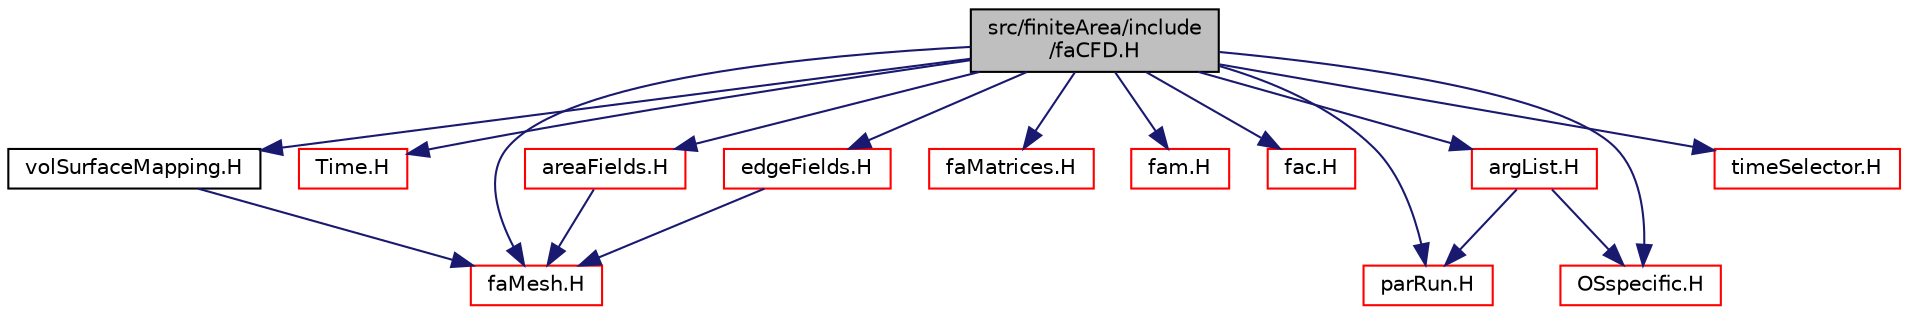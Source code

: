 digraph "src/finiteArea/include/faCFD.H"
{
  bgcolor="transparent";
  edge [fontname="Helvetica",fontsize="10",labelfontname="Helvetica",labelfontsize="10"];
  node [fontname="Helvetica",fontsize="10",shape=record];
  Node1 [label="src/finiteArea/include\l/faCFD.H",height=0.2,width=0.4,color="black", fillcolor="grey75", style="filled" fontcolor="black"];
  Node1 -> Node2 [color="midnightblue",fontsize="10",style="solid",fontname="Helvetica"];
  Node2 [label="parRun.H",height=0.2,width=0.4,color="red",URL="$parRun_8H.html"];
  Node1 -> Node3 [color="midnightblue",fontsize="10",style="solid",fontname="Helvetica"];
  Node3 [label="Time.H",height=0.2,width=0.4,color="red",URL="$Time_8H.html"];
  Node1 -> Node4 [color="midnightblue",fontsize="10",style="solid",fontname="Helvetica"];
  Node4 [label="faMesh.H",height=0.2,width=0.4,color="red",URL="$faMesh_8H.html"];
  Node1 -> Node5 [color="midnightblue",fontsize="10",style="solid",fontname="Helvetica"];
  Node5 [label="areaFields.H",height=0.2,width=0.4,color="red",URL="$areaFields_8H.html"];
  Node5 -> Node4 [color="midnightblue",fontsize="10",style="solid",fontname="Helvetica"];
  Node1 -> Node6 [color="midnightblue",fontsize="10",style="solid",fontname="Helvetica"];
  Node6 [label="edgeFields.H",height=0.2,width=0.4,color="red",URL="$edgeFields_8H.html"];
  Node6 -> Node4 [color="midnightblue",fontsize="10",style="solid",fontname="Helvetica"];
  Node1 -> Node7 [color="midnightblue",fontsize="10",style="solid",fontname="Helvetica"];
  Node7 [label="faMatrices.H",height=0.2,width=0.4,color="red",URL="$faMatrices_8H.html"];
  Node1 -> Node8 [color="midnightblue",fontsize="10",style="solid",fontname="Helvetica"];
  Node8 [label="fam.H",height=0.2,width=0.4,color="red",URL="$fam_8H.html",tooltip="Namespace of functions to calculate implicit derivatives returning a matrix. Time derivatives are cal..."];
  Node1 -> Node9 [color="midnightblue",fontsize="10",style="solid",fontname="Helvetica"];
  Node9 [label="fac.H",height=0.2,width=0.4,color="red",URL="$fac_8H.html",tooltip="Namespace of functions to calculate explicit derivatives. "];
  Node1 -> Node10 [color="midnightblue",fontsize="10",style="solid",fontname="Helvetica"];
  Node10 [label="volSurfaceMapping.H",height=0.2,width=0.4,color="black",URL="$volSurfaceMapping_8H.html"];
  Node10 -> Node4 [color="midnightblue",fontsize="10",style="solid",fontname="Helvetica"];
  Node1 -> Node11 [color="midnightblue",fontsize="10",style="solid",fontname="Helvetica"];
  Node11 [label="OSspecific.H",height=0.2,width=0.4,color="red",URL="$OSspecific_8H.html",tooltip="Functions used by OpenFOAM that are specific to POSIX compliant operating systems and need to be repl..."];
  Node1 -> Node12 [color="midnightblue",fontsize="10",style="solid",fontname="Helvetica"];
  Node12 [label="argList.H",height=0.2,width=0.4,color="red",URL="$argList_8H.html"];
  Node12 -> Node2 [color="midnightblue",fontsize="10",style="solid",fontname="Helvetica"];
  Node12 -> Node11 [color="midnightblue",fontsize="10",style="solid",fontname="Helvetica"];
  Node1 -> Node13 [color="midnightblue",fontsize="10",style="solid",fontname="Helvetica"];
  Node13 [label="timeSelector.H",height=0.2,width=0.4,color="red",URL="$timeSelector_8H.html"];
}
